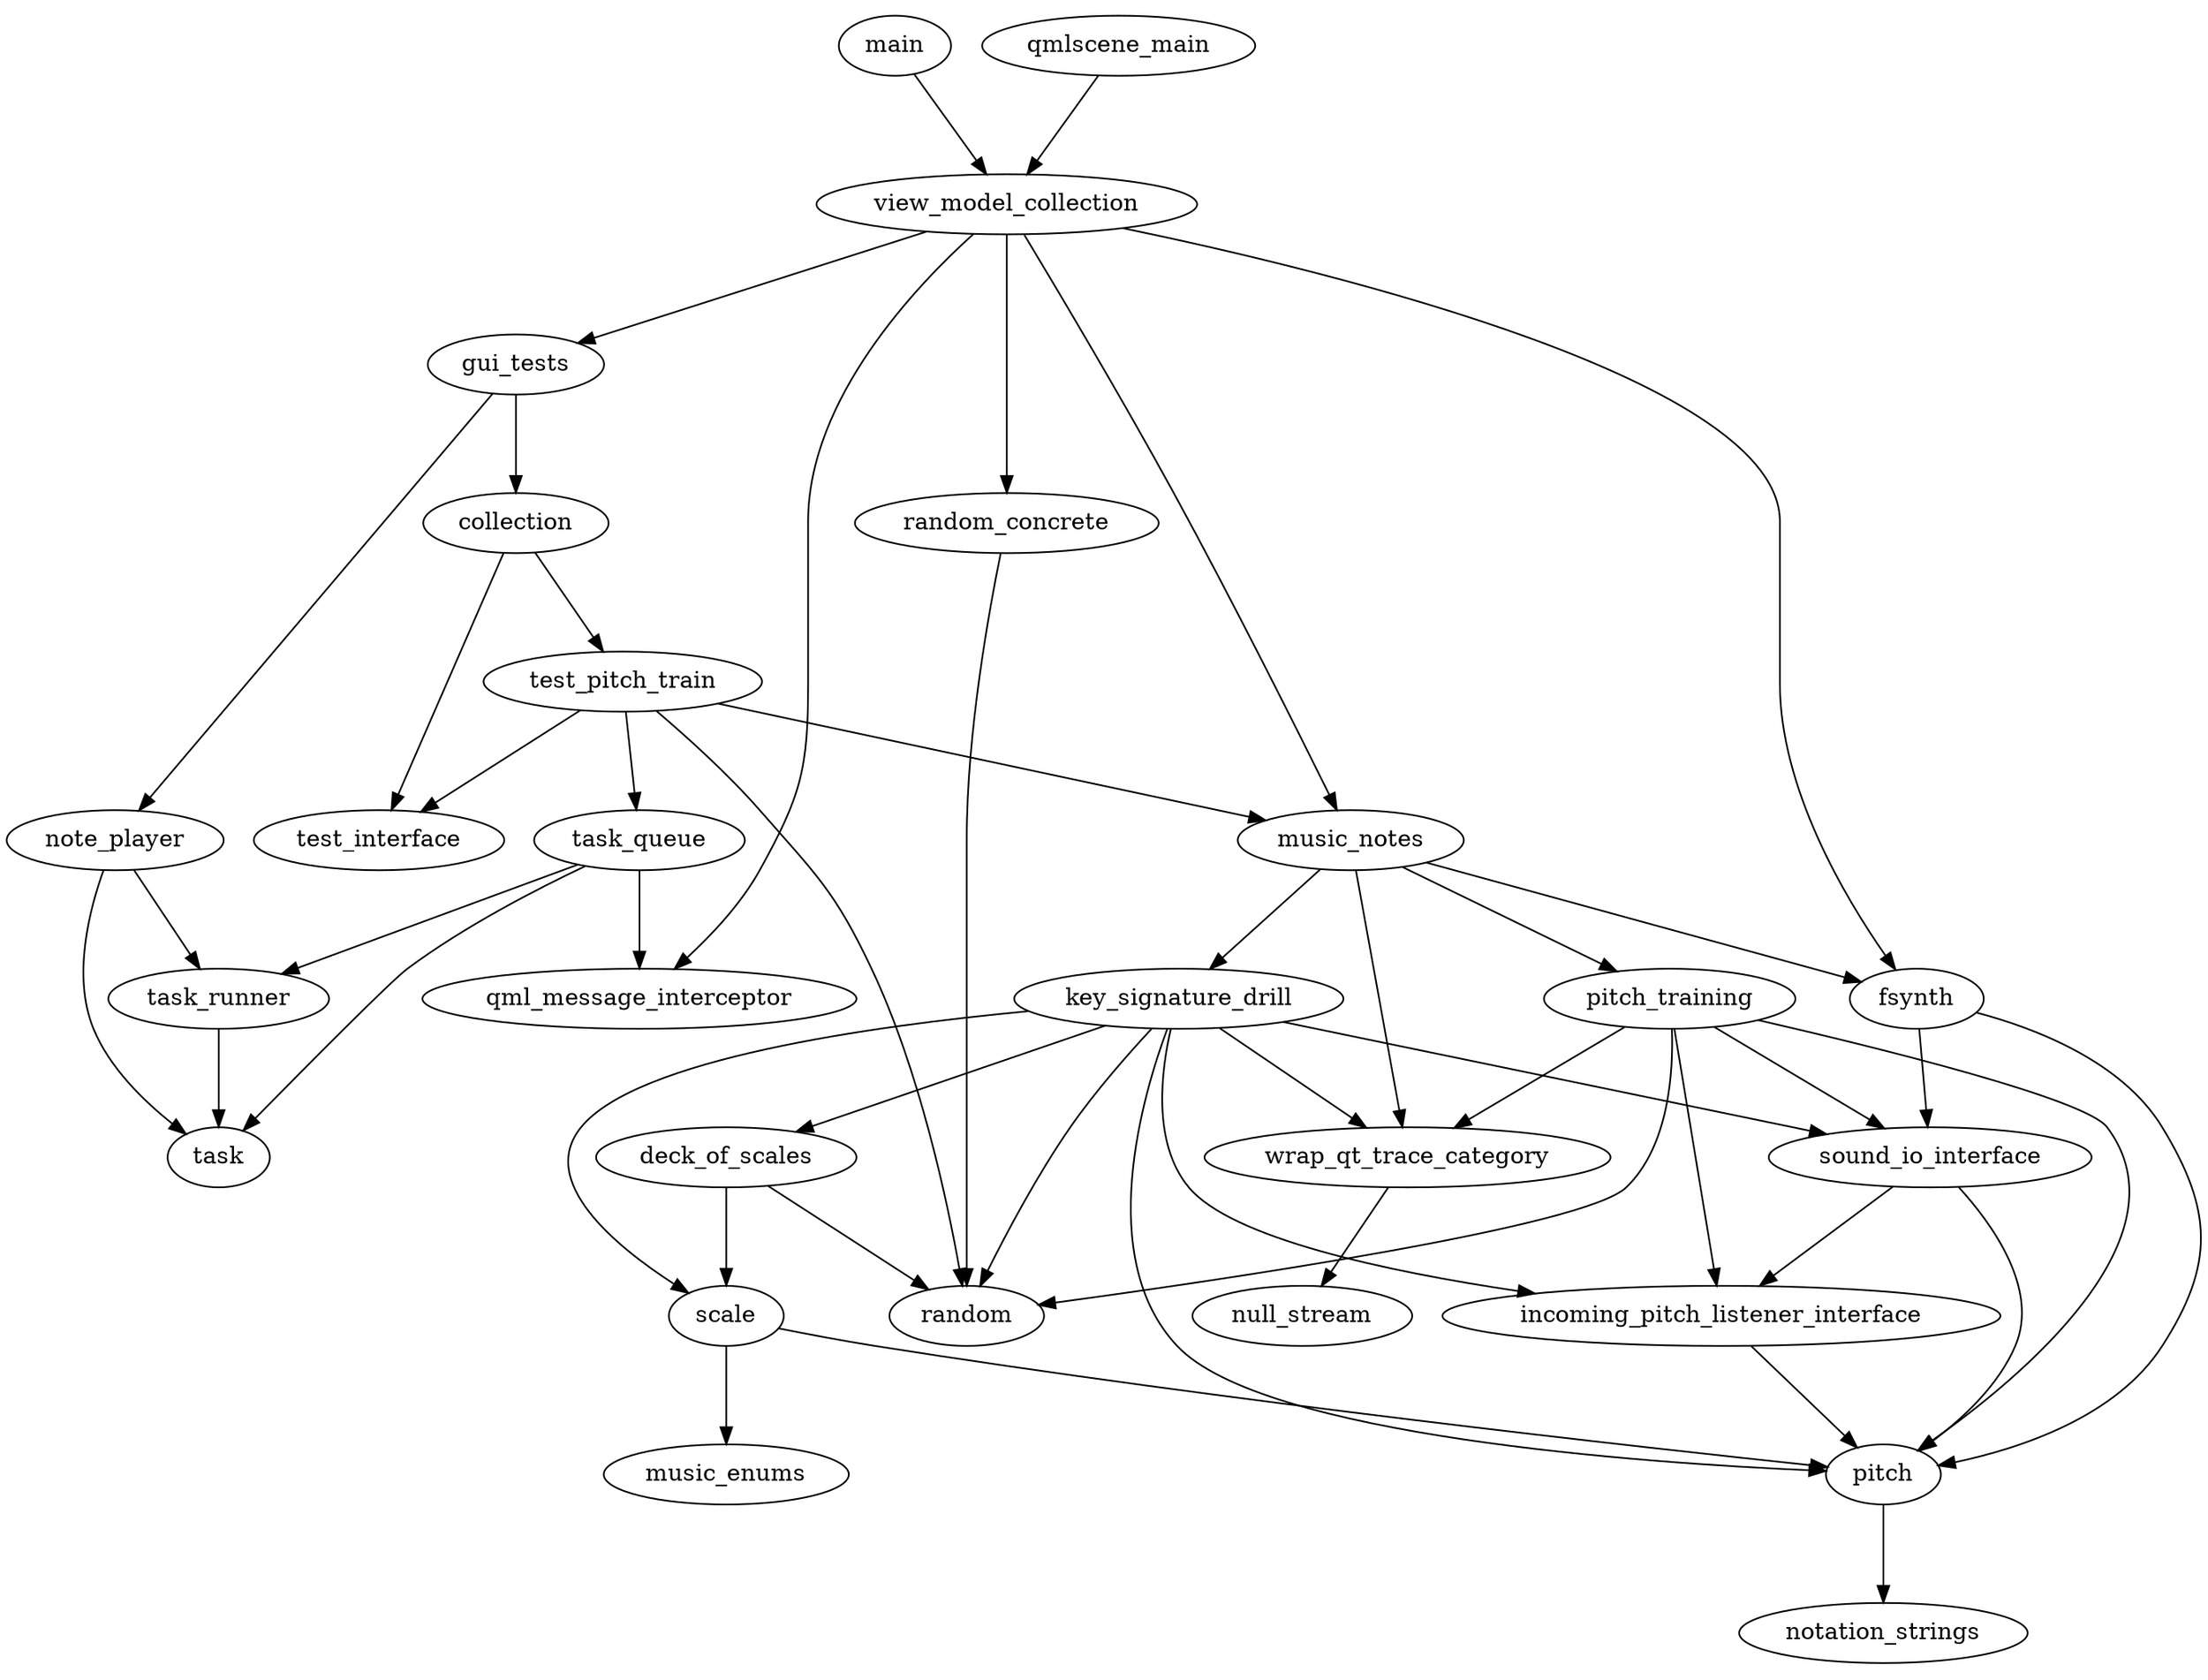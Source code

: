 digraph "source tree" {
    overlap=scale;
    ratio=0.8;
    fontsize="16";
    fontname="Helvetica";
    clusterrank="local";
	"collection" -> "test_interface"
	"collection" -> "test_pitch_train"
	"deck_of_scales" -> "random"
	"deck_of_scales" -> "scale"
	"fsynth" -> "pitch"
	"fsynth" -> "sound_io_interface"
	"gui_tests" -> "collection"
	"gui_tests" -> "note_player"
	"incoming_pitch_listener_interface" -> "pitch"
	"key_signature_drill" -> "deck_of_scales"
	"key_signature_drill" -> "incoming_pitch_listener_interface"
	"key_signature_drill" -> "pitch"
	"key_signature_drill" -> "random"
	"key_signature_drill" -> "scale"
	"key_signature_drill" -> "sound_io_interface"
	"key_signature_drill" -> "wrap_qt_trace_category"
	"main" -> "view_model_collection"
	"music_notes" -> "fsynth"
	"music_notes" -> "key_signature_drill"
	"music_notes" -> "pitch_training"
	"music_notes" -> "wrap_qt_trace_category"
	"note_player" -> "task"
	"note_player" -> "task_runner"
	"pitch" -> "notation_strings"
	"pitch_training" -> "incoming_pitch_listener_interface"
	"pitch_training" -> "pitch"
	"pitch_training" -> "random"
	"pitch_training" -> "sound_io_interface"
	"pitch_training" -> "wrap_qt_trace_category"
	"qmlscene_main" -> "view_model_collection"
	"random_concrete" -> "random"
	"scale" -> "music_enums"
	"scale" -> "pitch"
	"sound_io_interface" -> "incoming_pitch_listener_interface"
	"sound_io_interface" -> "pitch"
	"task_queue" -> "qml_message_interceptor"
	"task_queue" -> "task"
	"task_queue" -> "task_runner"
	"task_runner" -> "task"
	"test_pitch_train" -> "music_notes"
	"test_pitch_train" -> "random"
	"test_pitch_train" -> "task_queue"
	"test_pitch_train" -> "test_interface"
	"view_model_collection" -> "fsynth"
	"view_model_collection" -> "gui_tests"
	"view_model_collection" -> "music_notes"
	"view_model_collection" -> "qml_message_interceptor"
	"view_model_collection" -> "random_concrete"
	"wrap_qt_trace_category" -> "null_stream"
}
